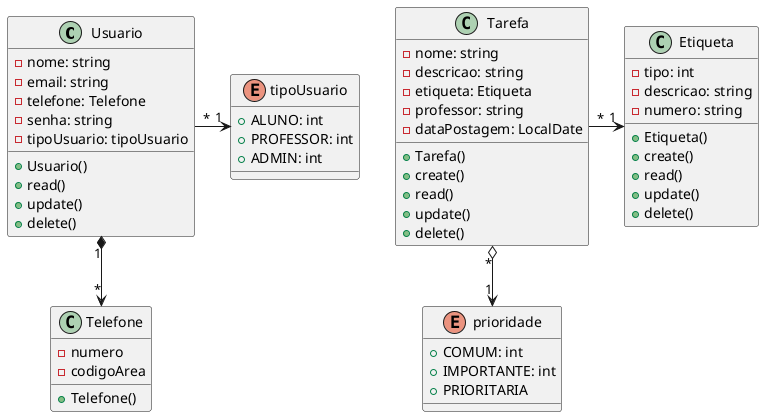 @startuml

class Usuario{
  -nome: string
  -email: string
  -telefone: Telefone
  -senha: string
  -tipoUsuario: tipoUsuario
  +Usuario()
  +read()
  +update()
  +delete()
}

class Telefone {
  -numero
  -codigoArea

  +Telefone()
}

enum tipoUsuario {
  +ALUNO: int
  +PROFESSOR: int
  +ADMIN: int
}

class Tarefa {
  -nome: string
  -descricao: string
  -etiqueta: Etiqueta
  -professor: string
  -dataPostagem: LocalDate
  +Tarefa()
  +create()
  +read()
  +update()
  +delete()
}

class Etiqueta{
  -tipo: int
  -descricao: string
  -numero: string
  +Etiqueta()
  +create()
  +read()
  +update()
  +delete()
}

enum prioridade {
  +COMUM: int
  +IMPORTANTE: int
  +PRIORITARIA
}

Usuario "*" -> "1" tipoUsuario
Usuario "1" *-down-> "*" Telefone

Tarefa "*" -> "1" Etiqueta
Tarefa "*" o-down-> "1" prioridade
@enduml